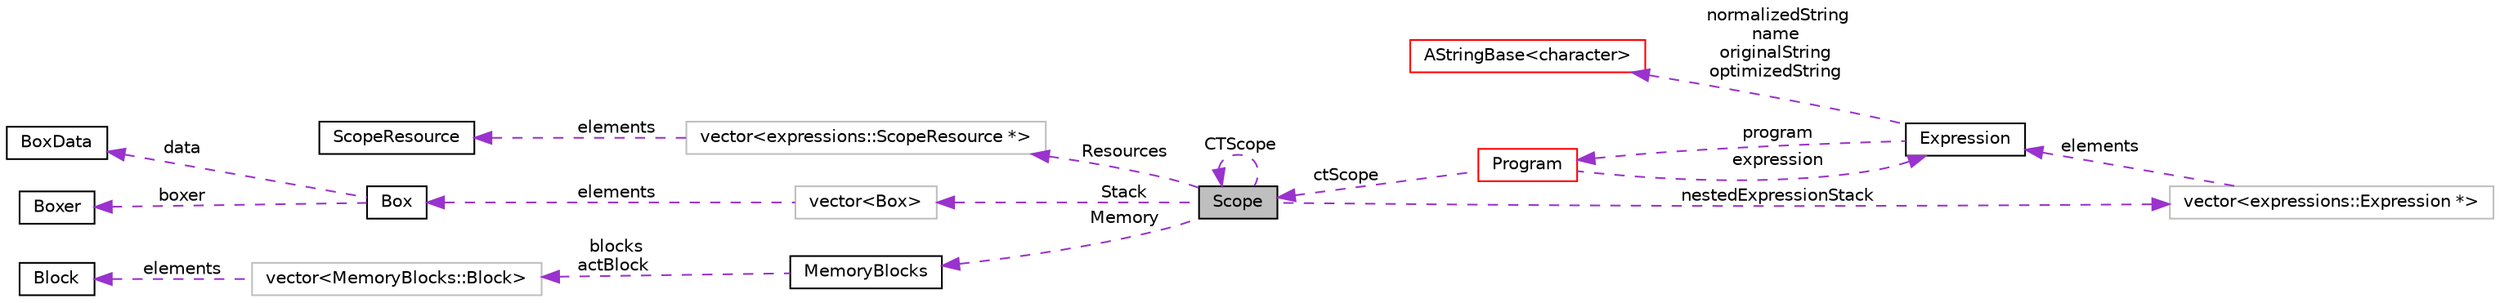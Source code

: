 digraph "Scope"
{
  edge [fontname="Helvetica",fontsize="10",labelfontname="Helvetica",labelfontsize="10"];
  node [fontname="Helvetica",fontsize="10",shape=record];
  rankdir="LR";
  Node1 [label="Scope",height=0.2,width=0.4,color="black", fillcolor="grey75", style="filled", fontcolor="black"];
  Node3 [label="vector\<MemoryBlocks::Block\>",height=0.2,width=0.4,color="grey75", fillcolor="white", style="filled"];
  Node5 [label="vector\<expressions::ScopeResource *\>",height=0.2,width=0.4,color="grey75", fillcolor="white", style="filled"];
  Node7 [label="vector\<expressions::Expression *\>",height=0.2,width=0.4,color="grey75", fillcolor="white", style="filled"];
  Node50 [label="vector\<Box\>",height=0.2,width=0.4,color="grey75", fillcolor="white", style="filled"];
  Node40 [label="AStringBase\<character\>",height=0.2,width=0.4,color="red", fillcolor="white", style="filled",URL="$classaworx_1_1lib_1_1strings_1_1AStringBase.html"];
  Node1 -> Node1 [dir="back",color="darkorchid3",fontsize="10",style="dashed",label=" CTScope" ,fontname="Helvetica"];
  Node1 -> Node9 [dir="back",color="darkorchid3",fontsize="10",style="dashed",label=" ctScope" ,fontname="Helvetica"];
  Node2 -> Node1 [dir="back",color="darkorchid3",fontsize="10",style="dashed",label=" Memory" ,fontname="Helvetica"];
  Node3 -> Node2 [dir="back",color="darkorchid3",fontsize="10",style="dashed",label=" blocks\nactBlock" ,fontname="Helvetica"];
  Node4 -> Node3 [dir="back",color="darkorchid3",fontsize="10",style="dashed",label=" elements" ,fontname="Helvetica"];
  Node5 -> Node1 [dir="back",color="darkorchid3",fontsize="10",style="dashed",label=" Resources" ,fontname="Helvetica"];
  Node6 -> Node5 [dir="back",color="darkorchid3",fontsize="10",style="dashed",label=" elements" ,fontname="Helvetica"];
  Node7 -> Node1 [dir="back",color="darkorchid3",fontsize="10",style="dashed",label=" nestedExpressionStack" ,fontname="Helvetica"];
  Node8 -> Node7 [dir="back",color="darkorchid3",fontsize="10",style="dashed",label=" elements" ,fontname="Helvetica"];
  Node8 -> Node9 [dir="back",color="darkorchid3",fontsize="10",style="dashed",label=" expression" ,fontname="Helvetica"];
  Node9 -> Node8 [dir="back",color="darkorchid3",fontsize="10",style="dashed",label=" program" ,fontname="Helvetica"];
  Node40 -> Node8 [dir="back",color="darkorchid3",fontsize="10",style="dashed",label=" normalizedString\nname\noriginalString\noptimizedString" ,fontname="Helvetica"];
  Node50 -> Node1 [dir="back",color="darkorchid3",fontsize="10",style="dashed",label=" Stack" ,fontname="Helvetica"];
  Node51 -> Node50 [dir="back",color="darkorchid3",fontsize="10",style="dashed",label=" elements" ,fontname="Helvetica"];
  Node52 -> Node51 [dir="back",color="darkorchid3",fontsize="10",style="dashed",label=" data" ,fontname="Helvetica"];
  Node53 -> Node51 [dir="back",color="darkorchid3",fontsize="10",style="dashed",label=" boxer" ,fontname="Helvetica"];
  Node2 [label="MemoryBlocks",height=0.2,width=0.4,color="black", fillcolor="white", style="filled",URL="$classaworx_1_1lib_1_1util_1_1MemoryBlocks.html"];
  Node4 [label="Block",height=0.2,width=0.4,color="black", fillcolor="white", style="filled",URL="$structaworx_1_1lib_1_1util_1_1MemoryBlocks_1_1Block.html"];
  Node6 [label="ScopeResource",height=0.2,width=0.4,color="black", fillcolor="white", style="filled",URL="$structaworx_1_1lib_1_1expressions_1_1ScopeResource.html"];
  Node8 [label="Expression",height=0.2,width=0.4,color="black", fillcolor="white", style="filled",URL="$classaworx_1_1lib_1_1expressions_1_1Expression.html"];
  Node9 [label="Program",height=0.2,width=0.4,color="red", fillcolor="white", style="filled",URL="$classaworx_1_1lib_1_1expressions_1_1detail_1_1Program.html"];
  Node51 [label="Box",height=0.2,width=0.4,color="black", fillcolor="white", style="filled",URL="$classaworx_1_1lib_1_1boxing_1_1Box.html"];
  Node52 [label="BoxData",height=0.2,width=0.4,color="black", fillcolor="white", style="filled",URL="$structaworx_1_1lib_1_1boxing_1_1BoxData.html"];
  Node53 [label="Boxer",height=0.2,width=0.4,color="black", fillcolor="white", style="filled",URL="$classaworx_1_1lib_1_1boxing_1_1Boxer.html"];
}

